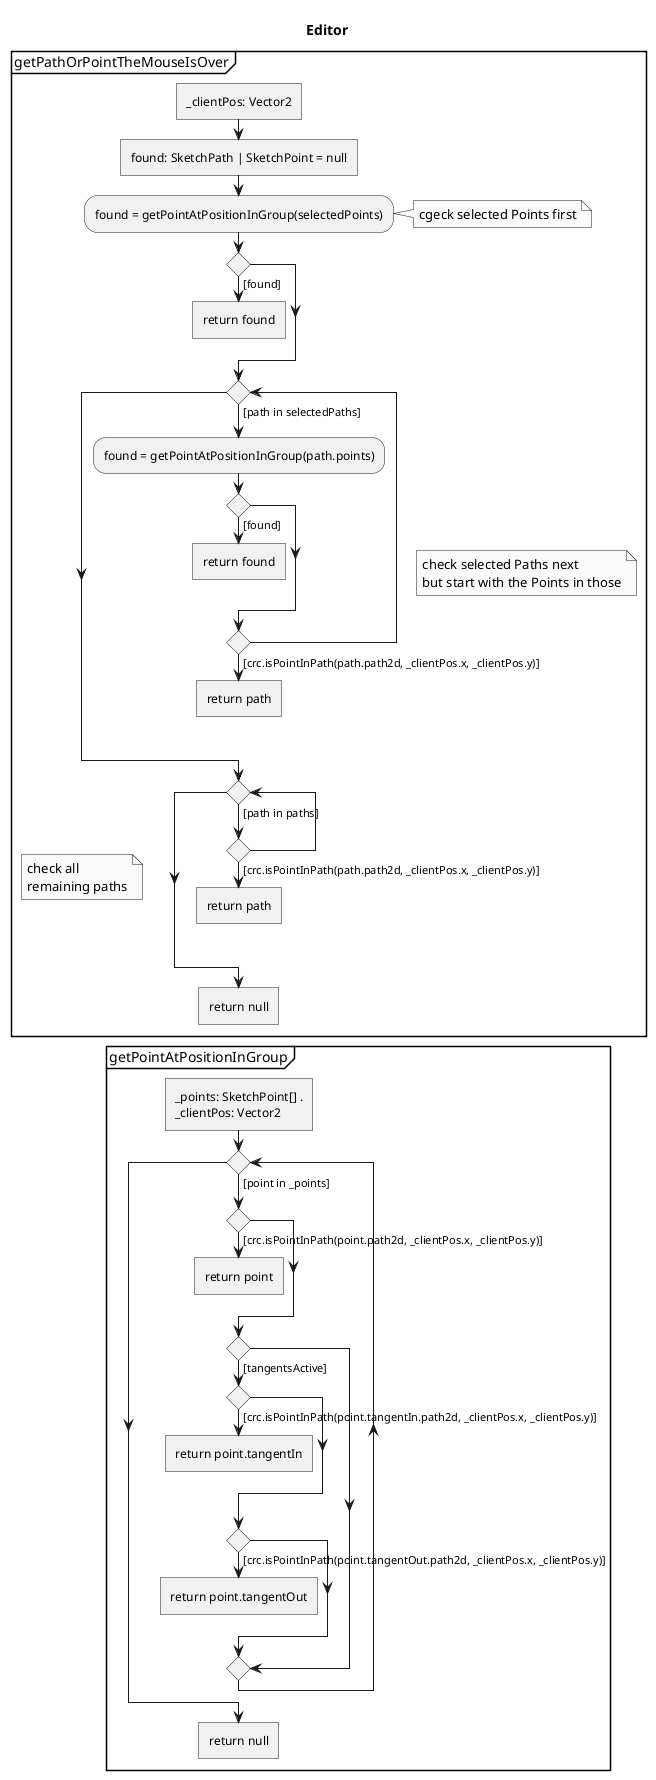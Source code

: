 @startuml getPathOrPointTheMouseIsOver
skinparam monochrome true
title Editor
partition getPathOrPointTheMouseIsOver {
	:_clientPos: Vector2]
	:found: SketchPath | SketchPoint = null]

	:found = getPointAtPositionInGroup(selectedPoints);
	note right: cgeck selected Points first
	if() then ([found])
		:return found]
		detach
	endif

	while() is ([path in selectedPaths])
		note right 
		check selected Paths next
		but start with the Points in those
		end note
		:found = getPointAtPositionInGroup(path.points);
		if() then ([found])
			:return found]
			detach
		endif
		if() then ([crc.isPointInPath(path.path2d, _clientPos.x, _clientPos.y)])
			:return path]
			detach
		endif
	endwhile

	while() is ([path in paths])
		note left
		check all
		remaining paths
		end note
		if() then ([crc.isPointInPath(path.path2d, _clientPos.x, _clientPos.y)])
			:return path]
			detach
		endif
	endwhile
	:return null]
	detach
}

partition getPointAtPositionInGroup {
	:_points: SketchPoint[] .
	_clientPos: Vector2 ]
	while() is ([point in _points])
		if() then ([crc.isPointInPath(point.path2d, _clientPos.x, _clientPos.y)])
			:return point]
			detach
		endif
		if () then ([tangentsActive])
			if() then ([crc.isPointInPath(point.tangentIn.path2d, _clientPos.x, _clientPos.y)])
				:return point.tangentIn]
				detach
			endif
			if() then ([crc.isPointInPath(point.tangentOut.path2d, _clientPos.x, _clientPos.y)])
				:return point.tangentOut]
				detach
			endif
		endif
	endwhile
	:return null]
}

@enduml